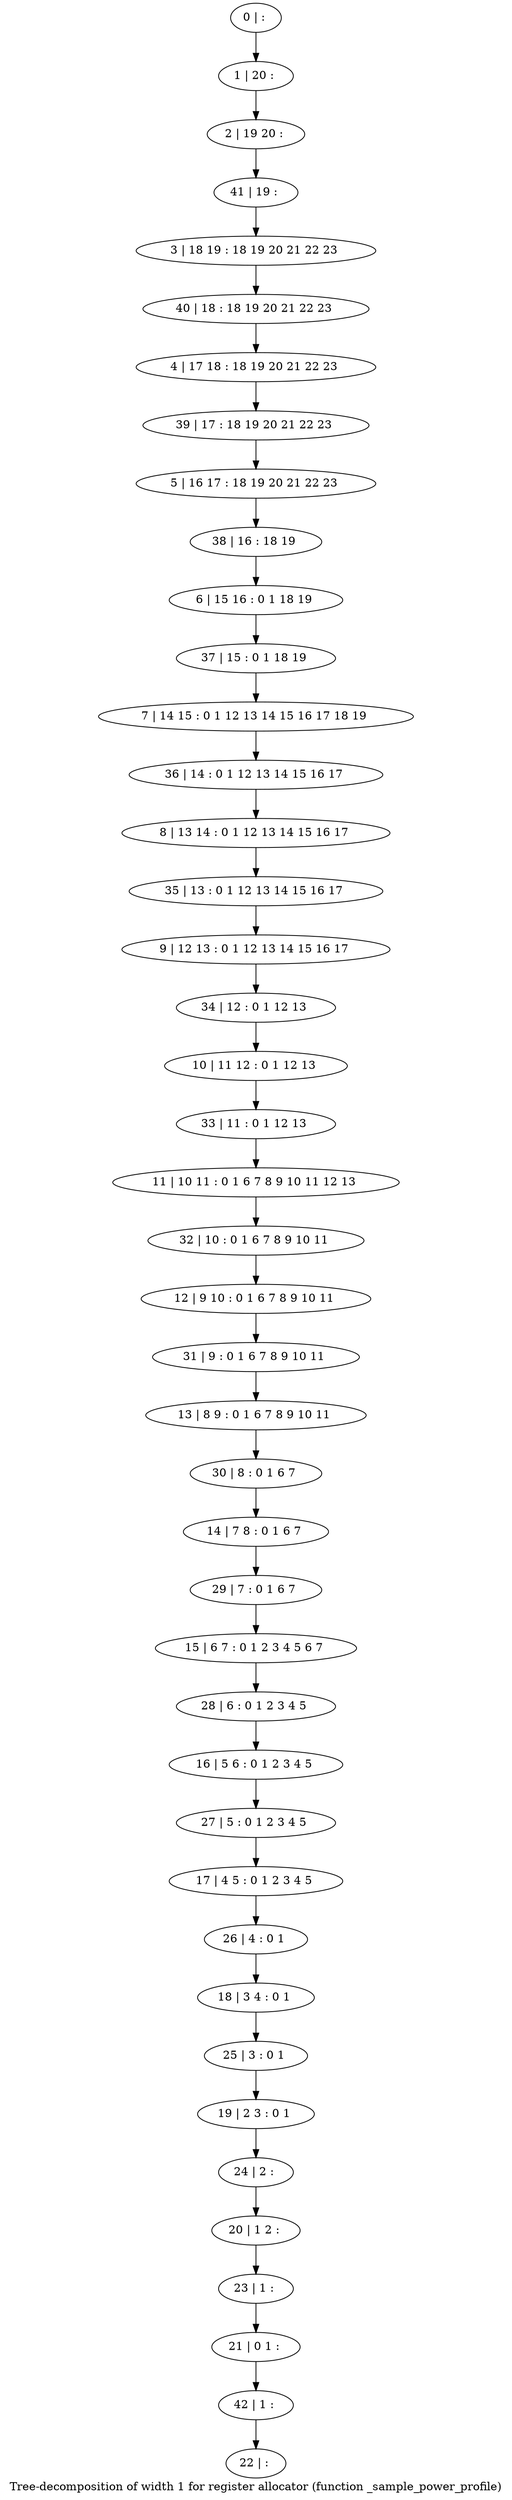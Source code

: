 digraph G {
graph [label="Tree-decomposition of width 1 for register allocator (function _sample_power_profile)"]
0[label="0 | : "];
1[label="1 | 20 : "];
2[label="2 | 19 20 : "];
3[label="3 | 18 19 : 18 19 20 21 22 23 "];
4[label="4 | 17 18 : 18 19 20 21 22 23 "];
5[label="5 | 16 17 : 18 19 20 21 22 23 "];
6[label="6 | 15 16 : 0 1 18 19 "];
7[label="7 | 14 15 : 0 1 12 13 14 15 16 17 18 19 "];
8[label="8 | 13 14 : 0 1 12 13 14 15 16 17 "];
9[label="9 | 12 13 : 0 1 12 13 14 15 16 17 "];
10[label="10 | 11 12 : 0 1 12 13 "];
11[label="11 | 10 11 : 0 1 6 7 8 9 10 11 12 13 "];
12[label="12 | 9 10 : 0 1 6 7 8 9 10 11 "];
13[label="13 | 8 9 : 0 1 6 7 8 9 10 11 "];
14[label="14 | 7 8 : 0 1 6 7 "];
15[label="15 | 6 7 : 0 1 2 3 4 5 6 7 "];
16[label="16 | 5 6 : 0 1 2 3 4 5 "];
17[label="17 | 4 5 : 0 1 2 3 4 5 "];
18[label="18 | 3 4 : 0 1 "];
19[label="19 | 2 3 : 0 1 "];
20[label="20 | 1 2 : "];
21[label="21 | 0 1 : "];
22[label="22 | : "];
23[label="23 | 1 : "];
24[label="24 | 2 : "];
25[label="25 | 3 : 0 1 "];
26[label="26 | 4 : 0 1 "];
27[label="27 | 5 : 0 1 2 3 4 5 "];
28[label="28 | 6 : 0 1 2 3 4 5 "];
29[label="29 | 7 : 0 1 6 7 "];
30[label="30 | 8 : 0 1 6 7 "];
31[label="31 | 9 : 0 1 6 7 8 9 10 11 "];
32[label="32 | 10 : 0 1 6 7 8 9 10 11 "];
33[label="33 | 11 : 0 1 12 13 "];
34[label="34 | 12 : 0 1 12 13 "];
35[label="35 | 13 : 0 1 12 13 14 15 16 17 "];
36[label="36 | 14 : 0 1 12 13 14 15 16 17 "];
37[label="37 | 15 : 0 1 18 19 "];
38[label="38 | 16 : 18 19 "];
39[label="39 | 17 : 18 19 20 21 22 23 "];
40[label="40 | 18 : 18 19 20 21 22 23 "];
41[label="41 | 19 : "];
42[label="42 | 1 : "];
0->1 ;
1->2 ;
23->21 ;
20->23 ;
24->20 ;
19->24 ;
25->19 ;
18->25 ;
26->18 ;
17->26 ;
27->17 ;
16->27 ;
28->16 ;
15->28 ;
29->15 ;
14->29 ;
30->14 ;
13->30 ;
31->13 ;
12->31 ;
32->12 ;
11->32 ;
33->11 ;
10->33 ;
34->10 ;
9->34 ;
35->9 ;
8->35 ;
36->8 ;
7->36 ;
37->7 ;
6->37 ;
38->6 ;
5->38 ;
39->5 ;
4->39 ;
40->4 ;
3->40 ;
41->3 ;
2->41 ;
42->22 ;
21->42 ;
}
